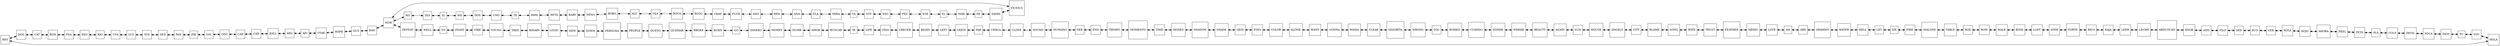 digraph G {
 node [shape = square]; 
 graph [rankdir=LR];
RES -> DOG[ dir=both];
DOG -> CAT[ dir=both];
CAT -> RON[ dir=both];
RON -> FEA[ dir=both];
FEA -> FEO[ dir=both];
FEO -> RIO[ dir=both];
RIO -> UVA[ dir=both];
UVA -> LUZ[ dir=both];
LUZ -> TOS[ dir=both];
TOS -> SED[ dir=both];
SED -> PAN[ dir=both];
PAN -> PIE[ dir=both];
PIE -> SAL[ dir=both];
SAL -> OSO[ dir=both];
OSO -> CAR[ dir=both];
CAR -> CAN[ dir=both];
CAN -> BALL[ dir=both];
BALL -> ARO[ dir=both];
ARO -> AJO[ dir=both];
AJO -> OTAK[ dir=both];
OTAK -> HOPE[ dir=both];
HOPE -> GUY[ dir=both];
GUY -> BAD[ dir=both];
BAD -> NOW[ dir=both];
NOW -> NO[ dir=both];
NO -> YES[ dir=both];
YES -> SI[ dir=both];
SI -> WE[ dir=both];
WE -> DOS[ dir=both];
DOS -> UNO[ dir=both];
UNO -> TE[ dir=both];
TE -> PAPA[ dir=both];
PAPA -> RETA[ dir=both];
RETA -> BABY[ dir=both];
BABY -> NENA[ dir=both];
NENA -> ROBO[ dir=both];
ROBO -> ALU[ dir=both];
ALU -> OLA[ dir=both];
OLA -> ROCA[ dir=both];
ROCA -> ROTO[ dir=both];
ROTO -> CRAP[ dir=both];
CRAP -> FUCK[ dir=both];
FUCK -> ANO[ dir=both];
ANO -> RED[ dir=both];
RED -> ANA[ dir=both];
ANA -> ELA[ dir=both];
ELA -> MIRA[ dir=both];
MIRA -> VA[ dir=both];
VA -> VOY[ dir=both];
VOY -> ESO[ dir=both];
ESO -> PEZ[ dir=both];
PEZ -> ESE[ dir=both];
ESE -> EL[ dir=both];
EL -> MAR[ dir=both];
MAR -> FE[ dir=both];
FE -> DAMN[ dir=both];
DAMN -> VICIOUS[ dir=both];
VICIOUS -> NOW[ dir=both];
NOW -> DEFEAT[ dir=both];
DEFEAT -> WELL[ dir=both];
WELL -> YO[ dir=both];
YO -> FIGHT[ dir=both];
FIGHT -> VIBE[ dir=both];
VIBE -> YOUNG[ dir=both];
YOUNG -> TREE[ dir=both];
TREE -> BINARY[ dir=both];
BINARY -> LOGIC[ dir=both];
LOGIC -> NEW[ dir=both];
NEW -> DOWN[ dir=both];
DOWN -> PERSONA[ dir=both];
PERSONA -> PEOPLE[ dir=both];
PEOPLE -> QUESO[ dir=both];
QUESO -> QUEMAR[ dir=both];
QUEMAR -> BROKE[ dir=both];
BROKE -> BURN[ dir=both];
BURN -> GO[ dir=both];
GO -> DINERO[ dir=both];
DINERO -> MONEY[ dir=both];
MONEY -> DUMB[ dir=both];
DUMB -> AMOR[ dir=both];
AMOR -> BUSCAR[ dir=both];
BUSCAR -> IR[ dir=both];
IR -> LIFE[ dir=both];
LIFE -> VIDA[ dir=both];
VIDA -> CRECER[ dir=both];
CRECER -> RIGHT[ dir=both];
RIGHT -> LEFT[ dir=both];
LEFT -> LEJOS[ dir=both];
LEJOS -> FAR[ dir=both];
FAR -> CERCA[ dir=both];
CERCA -> CLOSE[ dir=both];
CLOSE -> SOUND[ dir=both];
SOUND -> HUMANO[ dir=both];
HUMANO -> SER[ dir=both];
SER -> END[ dir=both];
END -> TIEMPO[ dir=both];
TIEMPO -> MOMENTO[ dir=both];
MOMENTO -> TIME[ dir=both];
TIME -> MOSES[ dir=both];
MOSES -> SHADOW[ dir=both];
SHADOW -> SHADE[ dir=both];
SHADE -> OJOS[ dir=both];
OJOS -> EYES[ dir=both];
EYES -> COLOR[ dir=both];
COLOR -> ALONE[ dir=both];
ALONE -> WANT[ dir=both];
WANT -> GONNA[ dir=both];
GONNA -> MAMA[ dir=both];
MAMA -> CLEAR[ dir=both];
CLEAR -> SEñORITA[ dir=both];
SEñORITA -> WRONG[ dir=both];
WRONG -> SOL[ dir=both];
SOL -> ROMEO[ dir=both];
ROMEO -> CUANDO[ dir=both];
CUANDO -> DONDE[ dir=both];
DONDE -> WHERE[ dir=both];
WHERE -> BEAUTY[ dir=both];
BEAUTY -> AGAIN[ dir=both];
AGAIN -> SUN[ dir=both];
SUN -> HOUSE[ dir=both];
HOUSE -> ANGELS[ dir=both];
ANGELS -> CITY[ dir=both];
CITY -> BLAME[ dir=both];
BLAME -> SONG[ dir=both];
SONG -> WIFE[ dir=both];
WIFE -> TRUST[ dir=both];
TRUST -> FEATHER[ dir=both];
FEATHER -> MEDIC[ dir=both];
MEDIC -> LOVE[ dir=both];
LOVE -> AM[ dir=both];
AM -> ARE[ dir=both];
ARE -> GRAMMY[ dir=both];
GRAMMY -> WATER[ dir=both];
WATER -> HELL[ dir=both];
HELL -> LET[ dir=both];
LET -> SIX[ dir=both];
SIX -> FIRE[ dir=both];
FIRE -> MALONE[ dir=both];
MALONE -> TABLE[ dir=both];
TABLE -> BOX[ dir=both];
BOX -> ROW[ dir=both];
ROW -> WALK[ dir=both];
WALK -> BOSS[ dir=both];
BOSS -> LOST[ dir=both];
LOST -> AYER[ dir=both];
AYER -> FORTE[ dir=both];
FORTE -> RICO[ dir=both];
RICO -> RAJA[ dir=both];
RAJA -> LEER[ dir=both];
LEER -> LECHE[ dir=both];
LECHE -> ABDUZCAN[ dir=both];
ABDUZCAN -> XNOR[ dir=both];
XNOR -> AND[ dir=both];
AND -> FILO[ dir=both];
FILO -> SEE[ dir=both];
SEE -> ECO[ dir=both];
ECO -> VER[ dir=both];
VER -> ROLA[ dir=both];
ROLA -> ROJO[ dir=both];
ROJO -> AHORA[ dir=both];
AHORA -> FEEL[ dir=both];
FEEL -> ZETA[ dir=both];
ZETA -> ALA[ dir=both];
ALA -> COLA[ dir=both];
COLA -> DEVIL[ dir=both];
DEVIL -> FOCA[ dir=both];
FOCA -> DIOS[ dir=both];
DIOS -> TU[ dir=both];
TU -> YOU[ dir=both];
YOU -> HOLA[ dir=both];
HOLA -> RES[ dir=both];
 }